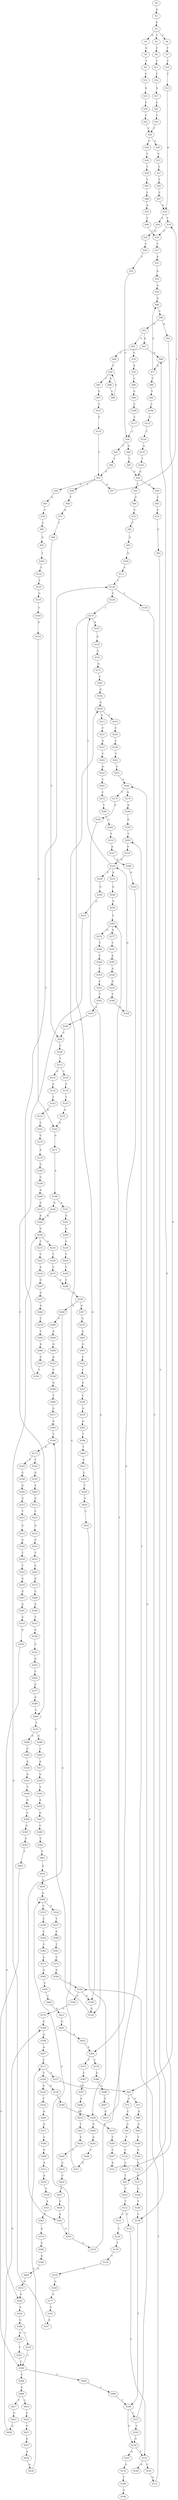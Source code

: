 strict digraph  {
	S0 -> S1 [ label = A ];
	S1 -> S2 [ label = G ];
	S2 -> S3 [ label = G ];
	S2 -> S4 [ label = C ];
	S2 -> S5 [ label = T ];
	S3 -> S6 [ label = G ];
	S4 -> S7 [ label = T ];
	S5 -> S8 [ label = T ];
	S6 -> S9 [ label = T ];
	S7 -> S10 [ label = T ];
	S8 -> S11 [ label = T ];
	S9 -> S12 [ label = C ];
	S10 -> S13 [ label = C ];
	S11 -> S14 [ label = C ];
	S12 -> S15 [ label = A ];
	S13 -> S16 [ label = A ];
	S14 -> S17 [ label = A ];
	S15 -> S18 [ label = C ];
	S16 -> S19 [ label = T ];
	S16 -> S20 [ label = C ];
	S17 -> S21 [ label = C ];
	S18 -> S22 [ label = T ];
	S19 -> S23 [ label = C ];
	S20 -> S24 [ label = G ];
	S21 -> S25 [ label = T ];
	S22 -> S26 [ label = C ];
	S23 -> S27 [ label = C ];
	S24 -> S28 [ label = C ];
	S25 -> S26 [ label = C ];
	S26 -> S29 [ label = G ];
	S26 -> S30 [ label = C ];
	S27 -> S31 [ label = A ];
	S28 -> S32 [ label = C ];
	S29 -> S33 [ label = C ];
	S30 -> S34 [ label = T ];
	S31 -> S35 [ label = G ];
	S32 -> S36 [ label = C ];
	S33 -> S37 [ label = T ];
	S34 -> S38 [ label = T ];
	S35 -> S39 [ label = A ];
	S36 -> S40 [ label = A ];
	S36 -> S41 [ label = T ];
	S37 -> S42 [ label = T ];
	S38 -> S43 [ label = T ];
	S39 -> S44 [ label = A ];
	S40 -> S45 [ label = T ];
	S41 -> S46 [ label = T ];
	S42 -> S47 [ label = C ];
	S43 -> S48 [ label = C ];
	S44 -> S49 [ label = C ];
	S45 -> S50 [ label = C ];
	S46 -> S51 [ label = C ];
	S47 -> S16 [ label = A ];
	S48 -> S52 [ label = A ];
	S49 -> S53 [ label = C ];
	S49 -> S54 [ label = A ];
	S50 -> S55 [ label = T ];
	S50 -> S56 [ label = G ];
	S51 -> S57 [ label = A ];
	S51 -> S58 [ label = C ];
	S51 -> S59 [ label = G ];
	S52 -> S60 [ label = T ];
	S53 -> S61 [ label = A ];
	S53 -> S62 [ label = G ];
	S54 -> S63 [ label = G ];
	S55 -> S64 [ label = G ];
	S56 -> S65 [ label = T ];
	S57 -> S19 [ label = T ];
	S58 -> S66 [ label = T ];
	S59 -> S67 [ label = A ];
	S60 -> S23 [ label = C ];
	S61 -> S68 [ label = G ];
	S61 -> S69 [ label = C ];
	S62 -> S70 [ label = G ];
	S63 -> S71 [ label = G ];
	S63 -> S72 [ label = C ];
	S64 -> S73 [ label = C ];
	S65 -> S74 [ label = C ];
	S66 -> S75 [ label = G ];
	S67 -> S76 [ label = T ];
	S68 -> S77 [ label = A ];
	S69 -> S78 [ label = C ];
	S70 -> S79 [ label = A ];
	S71 -> S80 [ label = A ];
	S72 -> S81 [ label = C ];
	S73 -> S82 [ label = C ];
	S74 -> S83 [ label = C ];
	S75 -> S84 [ label = T ];
	S76 -> S85 [ label = C ];
	S77 -> S86 [ label = C ];
	S77 -> S44 [ label = A ];
	S78 -> S87 [ label = C ];
	S78 -> S88 [ label = A ];
	S79 -> S89 [ label = C ];
	S80 -> S90 [ label = A ];
	S81 -> S91 [ label = G ];
	S82 -> S92 [ label = A ];
	S83 -> S93 [ label = T ];
	S84 -> S94 [ label = C ];
	S85 -> S95 [ label = G ];
	S86 -> S96 [ label = T ];
	S87 -> S97 [ label = C ];
	S88 -> S98 [ label = C ];
	S89 -> S99 [ label = G ];
	S90 -> S100 [ label = T ];
	S91 -> S101 [ label = T ];
	S92 -> S102 [ label = G ];
	S93 -> S103 [ label = C ];
	S94 -> S104 [ label = C ];
	S95 -> S105 [ label = T ];
	S96 -> S106 [ label = C ];
	S97 -> S107 [ label = T ];
	S98 -> S78 [ label = C ];
	S99 -> S108 [ label = C ];
	S100 -> S109 [ label = A ];
	S101 -> S110 [ label = C ];
	S102 -> S111 [ label = T ];
	S103 -> S112 [ label = T ];
	S104 -> S113 [ label = T ];
	S105 -> S114 [ label = T ];
	S106 -> S115 [ label = C ];
	S107 -> S116 [ label = T ];
	S108 -> S117 [ label = C ];
	S109 -> S118 [ label = G ];
	S110 -> S119 [ label = C ];
	S111 -> S120 [ label = C ];
	S112 -> S121 [ label = T ];
	S112 -> S122 [ label = G ];
	S113 -> S123 [ label = A ];
	S113 -> S124 [ label = T ];
	S114 -> S125 [ label = T ];
	S115 -> S126 [ label = C ];
	S116 -> S51 [ label = C ];
	S117 -> S36 [ label = C ];
	S118 -> S127 [ label = T ];
	S119 -> S93 [ label = T ];
	S120 -> S128 [ label = G ];
	S120 -> S129 [ label = T ];
	S121 -> S130 [ label = C ];
	S122 -> S131 [ label = T ];
	S123 -> S132 [ label = C ];
	S124 -> S133 [ label = G ];
	S125 -> S134 [ label = G ];
	S126 -> S135 [ label = A ];
	S127 -> S136 [ label = C ];
	S128 -> S137 [ label = T ];
	S129 -> S138 [ label = C ];
	S130 -> S139 [ label = T ];
	S131 -> S140 [ label = A ];
	S131 -> S141 [ label = C ];
	S132 -> S142 [ label = T ];
	S133 -> S143 [ label = T ];
	S134 -> S144 [ label = T ];
	S135 -> S145 [ label = T ];
	S136 -> S146 [ label = T ];
	S137 -> S147 [ label = A ];
	S137 -> S148 [ label = G ];
	S138 -> S149 [ label = T ];
	S139 -> S150 [ label = C ];
	S141 -> S151 [ label = G ];
	S142 -> S152 [ label = A ];
	S143 -> S153 [ label = A ];
	S144 -> S154 [ label = A ];
	S145 -> S50 [ label = C ];
	S146 -> S138 [ label = C ];
	S147 -> S155 [ label = A ];
	S148 -> S156 [ label = G ];
	S149 -> S157 [ label = C ];
	S149 -> S158 [ label = G ];
	S150 -> S159 [ label = G ];
	S151 -> S160 [ label = T ];
	S152 -> S161 [ label = C ];
	S153 -> S162 [ label = G ];
	S154 -> S162 [ label = G ];
	S155 -> S163 [ label = G ];
	S156 -> S164 [ label = T ];
	S157 -> S165 [ label = T ];
	S157 -> S166 [ label = G ];
	S158 -> S167 [ label = A ];
	S158 -> S131 [ label = T ];
	S159 -> S168 [ label = G ];
	S160 -> S169 [ label = C ];
	S160 -> S148 [ label = G ];
	S161 -> S170 [ label = C ];
	S162 -> S171 [ label = G ];
	S163 -> S172 [ label = A ];
	S164 -> S173 [ label = A ];
	S165 -> S158 [ label = G ];
	S166 -> S174 [ label = A ];
	S166 -> S175 [ label = T ];
	S167 -> S176 [ label = G ];
	S168 -> S177 [ label = A ];
	S169 -> S178 [ label = G ];
	S170 -> S179 [ label = A ];
	S171 -> S180 [ label = A ];
	S172 -> S181 [ label = C ];
	S173 -> S182 [ label = T ];
	S173 -> S183 [ label = C ];
	S174 -> S184 [ label = A ];
	S175 -> S185 [ label = G ];
	S176 -> S186 [ label = T ];
	S177 -> S187 [ label = G ];
	S178 -> S188 [ label = G ];
	S179 -> S189 [ label = G ];
	S180 -> S190 [ label = G ];
	S180 -> S191 [ label = A ];
	S181 -> S192 [ label = G ];
	S182 -> S193 [ label = G ];
	S183 -> S194 [ label = C ];
	S184 -> S195 [ label = G ];
	S185 -> S156 [ label = G ];
	S186 -> S196 [ label = A ];
	S187 -> S197 [ label = A ];
	S188 -> S198 [ label = A ];
	S189 -> S199 [ label = G ];
	S190 -> S200 [ label = A ];
	S191 -> S201 [ label = A ];
	S192 -> S202 [ label = G ];
	S193 -> S203 [ label = A ];
	S194 -> S204 [ label = G ];
	S195 -> S205 [ label = T ];
	S197 -> S206 [ label = G ];
	S198 -> S207 [ label = A ];
	S199 -> S208 [ label = A ];
	S200 -> S206 [ label = G ];
	S201 -> S209 [ label = G ];
	S202 -> S210 [ label = C ];
	S202 -> S211 [ label = A ];
	S203 -> S212 [ label = G ];
	S204 -> S213 [ label = G ];
	S205 -> S214 [ label = C ];
	S206 -> S215 [ label = T ];
	S206 -> S216 [ label = G ];
	S207 -> S217 [ label = C ];
	S208 -> S218 [ label = G ];
	S209 -> S219 [ label = G ];
	S210 -> S220 [ label = T ];
	S211 -> S221 [ label = C ];
	S212 -> S222 [ label = C ];
	S213 -> S223 [ label = T ];
	S214 -> S224 [ label = G ];
	S215 -> S225 [ label = C ];
	S216 -> S226 [ label = T ];
	S217 -> S227 [ label = A ];
	S217 -> S228 [ label = T ];
	S218 -> S200 [ label = A ];
	S219 -> S229 [ label = T ];
	S220 -> S230 [ label = C ];
	S221 -> S231 [ label = A ];
	S222 -> S232 [ label = G ];
	S223 -> S233 [ label = G ];
	S224 -> S234 [ label = C ];
	S224 -> S137 [ label = T ];
	S224 -> S235 [ label = A ];
	S225 -> S236 [ label = A ];
	S226 -> S237 [ label = C ];
	S227 -> S63 [ label = G ];
	S228 -> S238 [ label = G ];
	S228 -> S239 [ label = A ];
	S229 -> S240 [ label = C ];
	S230 -> S241 [ label = T ];
	S231 -> S242 [ label = C ];
	S232 -> S243 [ label = G ];
	S233 -> S244 [ label = G ];
	S234 -> S245 [ label = G ];
	S235 -> S246 [ label = G ];
	S236 -> S247 [ label = G ];
	S237 -> S248 [ label = C ];
	S238 -> S249 [ label = C ];
	S239 -> S250 [ label = C ];
	S240 -> S248 [ label = C ];
	S241 -> S251 [ label = C ];
	S242 -> S252 [ label = A ];
	S243 -> S253 [ label = T ];
	S244 -> S254 [ label = T ];
	S245 -> S255 [ label = G ];
	S246 -> S256 [ label = G ];
	S247 -> S257 [ label = G ];
	S248 -> S258 [ label = C ];
	S249 -> S259 [ label = A ];
	S250 -> S260 [ label = A ];
	S251 -> S166 [ label = G ];
	S252 -> S261 [ label = C ];
	S253 -> S262 [ label = C ];
	S254 -> S263 [ label = T ];
	S255 -> S264 [ label = C ];
	S256 -> S265 [ label = T ];
	S257 -> S266 [ label = A ];
	S258 -> S267 [ label = A ];
	S258 -> S268 [ label = G ];
	S259 -> S269 [ label = G ];
	S259 -> S270 [ label = A ];
	S260 -> S271 [ label = A ];
	S261 -> S272 [ label = C ];
	S262 -> S273 [ label = G ];
	S263 -> S274 [ label = A ];
	S264 -> S275 [ label = T ];
	S265 -> S276 [ label = G ];
	S265 -> S277 [ label = A ];
	S266 -> S278 [ label = C ];
	S267 -> S279 [ label = G ];
	S268 -> S280 [ label = G ];
	S268 -> S281 [ label = A ];
	S269 -> S282 [ label = A ];
	S270 -> S283 [ label = C ];
	S271 -> S284 [ label = C ];
	S272 -> S285 [ label = T ];
	S273 -> S286 [ label = C ];
	S274 -> S287 [ label = G ];
	S275 -> S288 [ label = A ];
	S275 -> S289 [ label = G ];
	S276 -> S290 [ label = T ];
	S277 -> S291 [ label = T ];
	S278 -> S292 [ label = C ];
	S279 -> S293 [ label = A ];
	S280 -> S294 [ label = A ];
	S281 -> S295 [ label = A ];
	S282 -> S296 [ label = C ];
	S283 -> S297 [ label = C ];
	S284 -> S298 [ label = G ];
	S285 -> S299 [ label = C ];
	S286 -> S300 [ label = A ];
	S287 -> S301 [ label = A ];
	S288 -> S302 [ label = T ];
	S289 -> S303 [ label = G ];
	S290 -> S304 [ label = C ];
	S291 -> S305 [ label = A ];
	S292 -> S306 [ label = A ];
	S293 -> S307 [ label = G ];
	S294 -> S308 [ label = G ];
	S295 -> S309 [ label = A ];
	S295 -> S310 [ label = G ];
	S296 -> S311 [ label = G ];
	S297 -> S312 [ label = A ];
	S298 -> S313 [ label = A ];
	S299 -> S314 [ label = T ];
	S300 -> S315 [ label = C ];
	S301 -> S316 [ label = A ];
	S302 -> S317 [ label = A ];
	S303 -> S318 [ label = A ];
	S304 -> S319 [ label = C ];
	S305 -> S320 [ label = A ];
	S306 -> S321 [ label = G ];
	S307 -> S322 [ label = C ];
	S308 -> S323 [ label = G ];
	S309 -> S324 [ label = G ];
	S309 -> S325 [ label = C ];
	S310 -> S205 [ label = T ];
	S311 -> S202 [ label = G ];
	S312 -> S68 [ label = G ];
	S313 -> S326 [ label = A ];
	S314 -> S327 [ label = A ];
	S315 -> S328 [ label = G ];
	S316 -> S329 [ label = G ];
	S317 -> S330 [ label = G ];
	S318 -> S331 [ label = A ];
	S319 -> S332 [ label = C ];
	S320 -> S333 [ label = G ];
	S321 -> S334 [ label = T ];
	S322 -> S335 [ label = C ];
	S323 -> S336 [ label = C ];
	S324 -> S337 [ label = T ];
	S325 -> S338 [ label = C ];
	S326 -> S339 [ label = A ];
	S327 -> S340 [ label = G ];
	S328 -> S341 [ label = C ];
	S329 -> S342 [ label = G ];
	S330 -> S343 [ label = T ];
	S331 -> S344 [ label = T ];
	S332 -> S345 [ label = T ];
	S333 -> S346 [ label = T ];
	S334 -> S120 [ label = C ];
	S335 -> S347 [ label = A ];
	S336 -> S348 [ label = G ];
	S337 -> S349 [ label = G ];
	S338 -> S350 [ label = C ];
	S339 -> S351 [ label = A ];
	S340 -> S352 [ label = A ];
	S341 -> S353 [ label = G ];
	S342 -> S354 [ label = G ];
	S343 -> S355 [ label = A ];
	S344 -> S356 [ label = G ];
	S345 -> S357 [ label = G ];
	S346 -> S358 [ label = C ];
	S347 -> S359 [ label = C ];
	S348 -> S360 [ label = T ];
	S349 -> S361 [ label = T ];
	S350 -> S362 [ label = C ];
	S351 -> S363 [ label = C ];
	S352 -> S364 [ label = A ];
	S353 -> S365 [ label = C ];
	S354 -> S366 [ label = G ];
	S355 -> S367 [ label = G ];
	S356 -> S368 [ label = G ];
	S357 -> S369 [ label = T ];
	S358 -> S224 [ label = G ];
	S359 -> S370 [ label = G ];
	S360 -> S371 [ label = G ];
	S361 -> S372 [ label = C ];
	S362 -> S373 [ label = G ];
	S363 -> S374 [ label = A ];
	S364 -> S375 [ label = T ];
	S364 -> S376 [ label = C ];
	S365 -> S377 [ label = G ];
	S366 -> S378 [ label = T ];
	S366 -> S379 [ label = G ];
	S367 -> S380 [ label = C ];
	S368 -> S381 [ label = G ];
	S369 -> S94 [ label = C ];
	S370 -> S382 [ label = G ];
	S371 -> S383 [ label = G ];
	S372 -> S384 [ label = G ];
	S373 -> S385 [ label = A ];
	S374 -> S386 [ label = G ];
	S375 -> S387 [ label = C ];
	S376 -> S388 [ label = G ];
	S377 -> S389 [ label = G ];
	S378 -> S390 [ label = C ];
	S379 -> S391 [ label = T ];
	S380 -> S392 [ label = C ];
	S381 -> S393 [ label = G ];
	S382 -> S394 [ label = T ];
	S383 -> S164 [ label = T ];
	S384 -> S160 [ label = T ];
	S385 -> S395 [ label = C ];
	S386 -> S396 [ label = A ];
	S387 -> S397 [ label = G ];
	S388 -> S398 [ label = A ];
	S389 -> S264 [ label = C ];
	S390 -> S399 [ label = C ];
	S390 -> S400 [ label = T ];
	S391 -> S390 [ label = C ];
	S392 -> S401 [ label = G ];
	S393 -> S402 [ label = T ];
	S394 -> S403 [ label = T ];
	S395 -> S404 [ label = T ];
	S396 -> S405 [ label = A ];
	S397 -> S406 [ label = G ];
	S398 -> S407 [ label = G ];
	S399 -> S408 [ label = G ];
	S400 -> S409 [ label = C ];
	S401 -> S410 [ label = A ];
	S402 -> S390 [ label = C ];
	S403 -> S411 [ label = A ];
	S404 -> S412 [ label = A ];
	S405 -> S413 [ label = G ];
	S406 -> S414 [ label = G ];
	S407 -> S415 [ label = G ];
	S408 -> S416 [ label = C ];
	S408 -> S417 [ label = T ];
	S409 -> S149 [ label = T ];
	S410 -> S418 [ label = A ];
	S411 -> S419 [ label = C ];
	S412 -> S420 [ label = G ];
	S413 -> S342 [ label = G ];
	S414 -> S421 [ label = T ];
	S415 -> S265 [ label = T ];
	S416 -> S422 [ label = C ];
	S417 -> S423 [ label = C ];
	S418 -> S309 [ label = A ];
	S419 -> S424 [ label = T ];
	S420 -> S425 [ label = A ];
	S421 -> S426 [ label = A ];
	S422 -> S427 [ label = G ];
	S423 -> S428 [ label = G ];
	S424 -> S429 [ label = G ];
	S425 -> S364 [ label = A ];
	S426 -> S430 [ label = T ];
	S427 -> S431 [ label = G ];
	S428 -> S188 [ label = G ];
	S429 -> S432 [ label = C ];
	S430 -> S433 [ label = C ];
	S431 -> S434 [ label = A ];
	S432 -> S259 [ label = A ];
	S433 -> S435 [ label = C ];
	S434 -> S436 [ label = A ];
	S435 -> S437 [ label = C ];
	S436 -> S217 [ label = C ];
	S437 -> S438 [ label = G ];
	S438 -> S281 [ label = A ];
}
